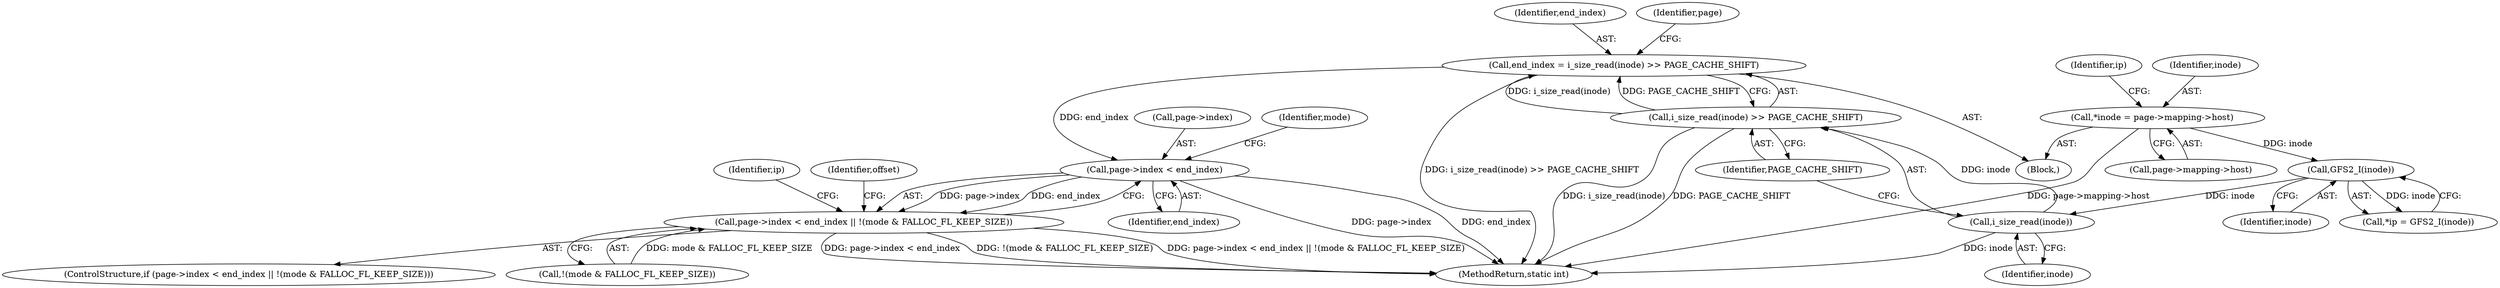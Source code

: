 digraph "1_linux_64dd153c83743af81f20924c6343652d731eeecb_0@API" {
"1000130" [label="(Call,end_index = i_size_read(inode) >> PAGE_CACHE_SHIFT)"];
"1000132" [label="(Call,i_size_read(inode) >> PAGE_CACHE_SHIFT)"];
"1000133" [label="(Call,i_size_read(inode))"];
"1000117" [label="(Call,GFS2_I(inode))"];
"1000107" [label="(Call,*inode = page->mapping->host)"];
"1000146" [label="(Call,page->index < end_index)"];
"1000145" [label="(Call,page->index < end_index || !(mode & FALLOC_FL_KEEP_SIZE))"];
"1000241" [label="(MethodReturn,static int)"];
"1000146" [label="(Call,page->index < end_index)"];
"1000116" [label="(Identifier,ip)"];
"1000144" [label="(ControlStructure,if (page->index < end_index || !(mode & FALLOC_FL_KEEP_SIZE)))"];
"1000118" [label="(Identifier,inode)"];
"1000147" [label="(Call,page->index)"];
"1000107" [label="(Call,*inode = page->mapping->host)"];
"1000108" [label="(Identifier,inode)"];
"1000133" [label="(Call,i_size_read(inode))"];
"1000151" [label="(Call,!(mode & FALLOC_FL_KEEP_SIZE))"];
"1000109" [label="(Call,page->mapping->host)"];
"1000131" [label="(Identifier,end_index)"];
"1000150" [label="(Identifier,end_index)"];
"1000115" [label="(Call,*ip = GFS2_I(inode))"];
"1000137" [label="(Identifier,page)"];
"1000153" [label="(Identifier,mode)"];
"1000105" [label="(Block,)"];
"1000130" [label="(Call,end_index = i_size_read(inode) >> PAGE_CACHE_SHIFT)"];
"1000135" [label="(Identifier,PAGE_CACHE_SHIFT)"];
"1000134" [label="(Identifier,inode)"];
"1000132" [label="(Call,i_size_read(inode) >> PAGE_CACHE_SHIFT)"];
"1000159" [label="(Identifier,ip)"];
"1000117" [label="(Call,GFS2_I(inode))"];
"1000172" [label="(Identifier,offset)"];
"1000145" [label="(Call,page->index < end_index || !(mode & FALLOC_FL_KEEP_SIZE))"];
"1000130" -> "1000105"  [label="AST: "];
"1000130" -> "1000132"  [label="CFG: "];
"1000131" -> "1000130"  [label="AST: "];
"1000132" -> "1000130"  [label="AST: "];
"1000137" -> "1000130"  [label="CFG: "];
"1000130" -> "1000241"  [label="DDG: i_size_read(inode) >> PAGE_CACHE_SHIFT"];
"1000132" -> "1000130"  [label="DDG: i_size_read(inode)"];
"1000132" -> "1000130"  [label="DDG: PAGE_CACHE_SHIFT"];
"1000130" -> "1000146"  [label="DDG: end_index"];
"1000132" -> "1000135"  [label="CFG: "];
"1000133" -> "1000132"  [label="AST: "];
"1000135" -> "1000132"  [label="AST: "];
"1000132" -> "1000241"  [label="DDG: i_size_read(inode)"];
"1000132" -> "1000241"  [label="DDG: PAGE_CACHE_SHIFT"];
"1000133" -> "1000132"  [label="DDG: inode"];
"1000133" -> "1000134"  [label="CFG: "];
"1000134" -> "1000133"  [label="AST: "];
"1000135" -> "1000133"  [label="CFG: "];
"1000133" -> "1000241"  [label="DDG: inode"];
"1000117" -> "1000133"  [label="DDG: inode"];
"1000117" -> "1000115"  [label="AST: "];
"1000117" -> "1000118"  [label="CFG: "];
"1000118" -> "1000117"  [label="AST: "];
"1000115" -> "1000117"  [label="CFG: "];
"1000117" -> "1000115"  [label="DDG: inode"];
"1000107" -> "1000117"  [label="DDG: inode"];
"1000107" -> "1000105"  [label="AST: "];
"1000107" -> "1000109"  [label="CFG: "];
"1000108" -> "1000107"  [label="AST: "];
"1000109" -> "1000107"  [label="AST: "];
"1000116" -> "1000107"  [label="CFG: "];
"1000107" -> "1000241"  [label="DDG: page->mapping->host"];
"1000146" -> "1000145"  [label="AST: "];
"1000146" -> "1000150"  [label="CFG: "];
"1000147" -> "1000146"  [label="AST: "];
"1000150" -> "1000146"  [label="AST: "];
"1000153" -> "1000146"  [label="CFG: "];
"1000145" -> "1000146"  [label="CFG: "];
"1000146" -> "1000241"  [label="DDG: end_index"];
"1000146" -> "1000241"  [label="DDG: page->index"];
"1000146" -> "1000145"  [label="DDG: page->index"];
"1000146" -> "1000145"  [label="DDG: end_index"];
"1000145" -> "1000144"  [label="AST: "];
"1000145" -> "1000151"  [label="CFG: "];
"1000151" -> "1000145"  [label="AST: "];
"1000159" -> "1000145"  [label="CFG: "];
"1000172" -> "1000145"  [label="CFG: "];
"1000145" -> "1000241"  [label="DDG: !(mode & FALLOC_FL_KEEP_SIZE)"];
"1000145" -> "1000241"  [label="DDG: page->index < end_index || !(mode & FALLOC_FL_KEEP_SIZE)"];
"1000145" -> "1000241"  [label="DDG: page->index < end_index"];
"1000151" -> "1000145"  [label="DDG: mode & FALLOC_FL_KEEP_SIZE"];
}
